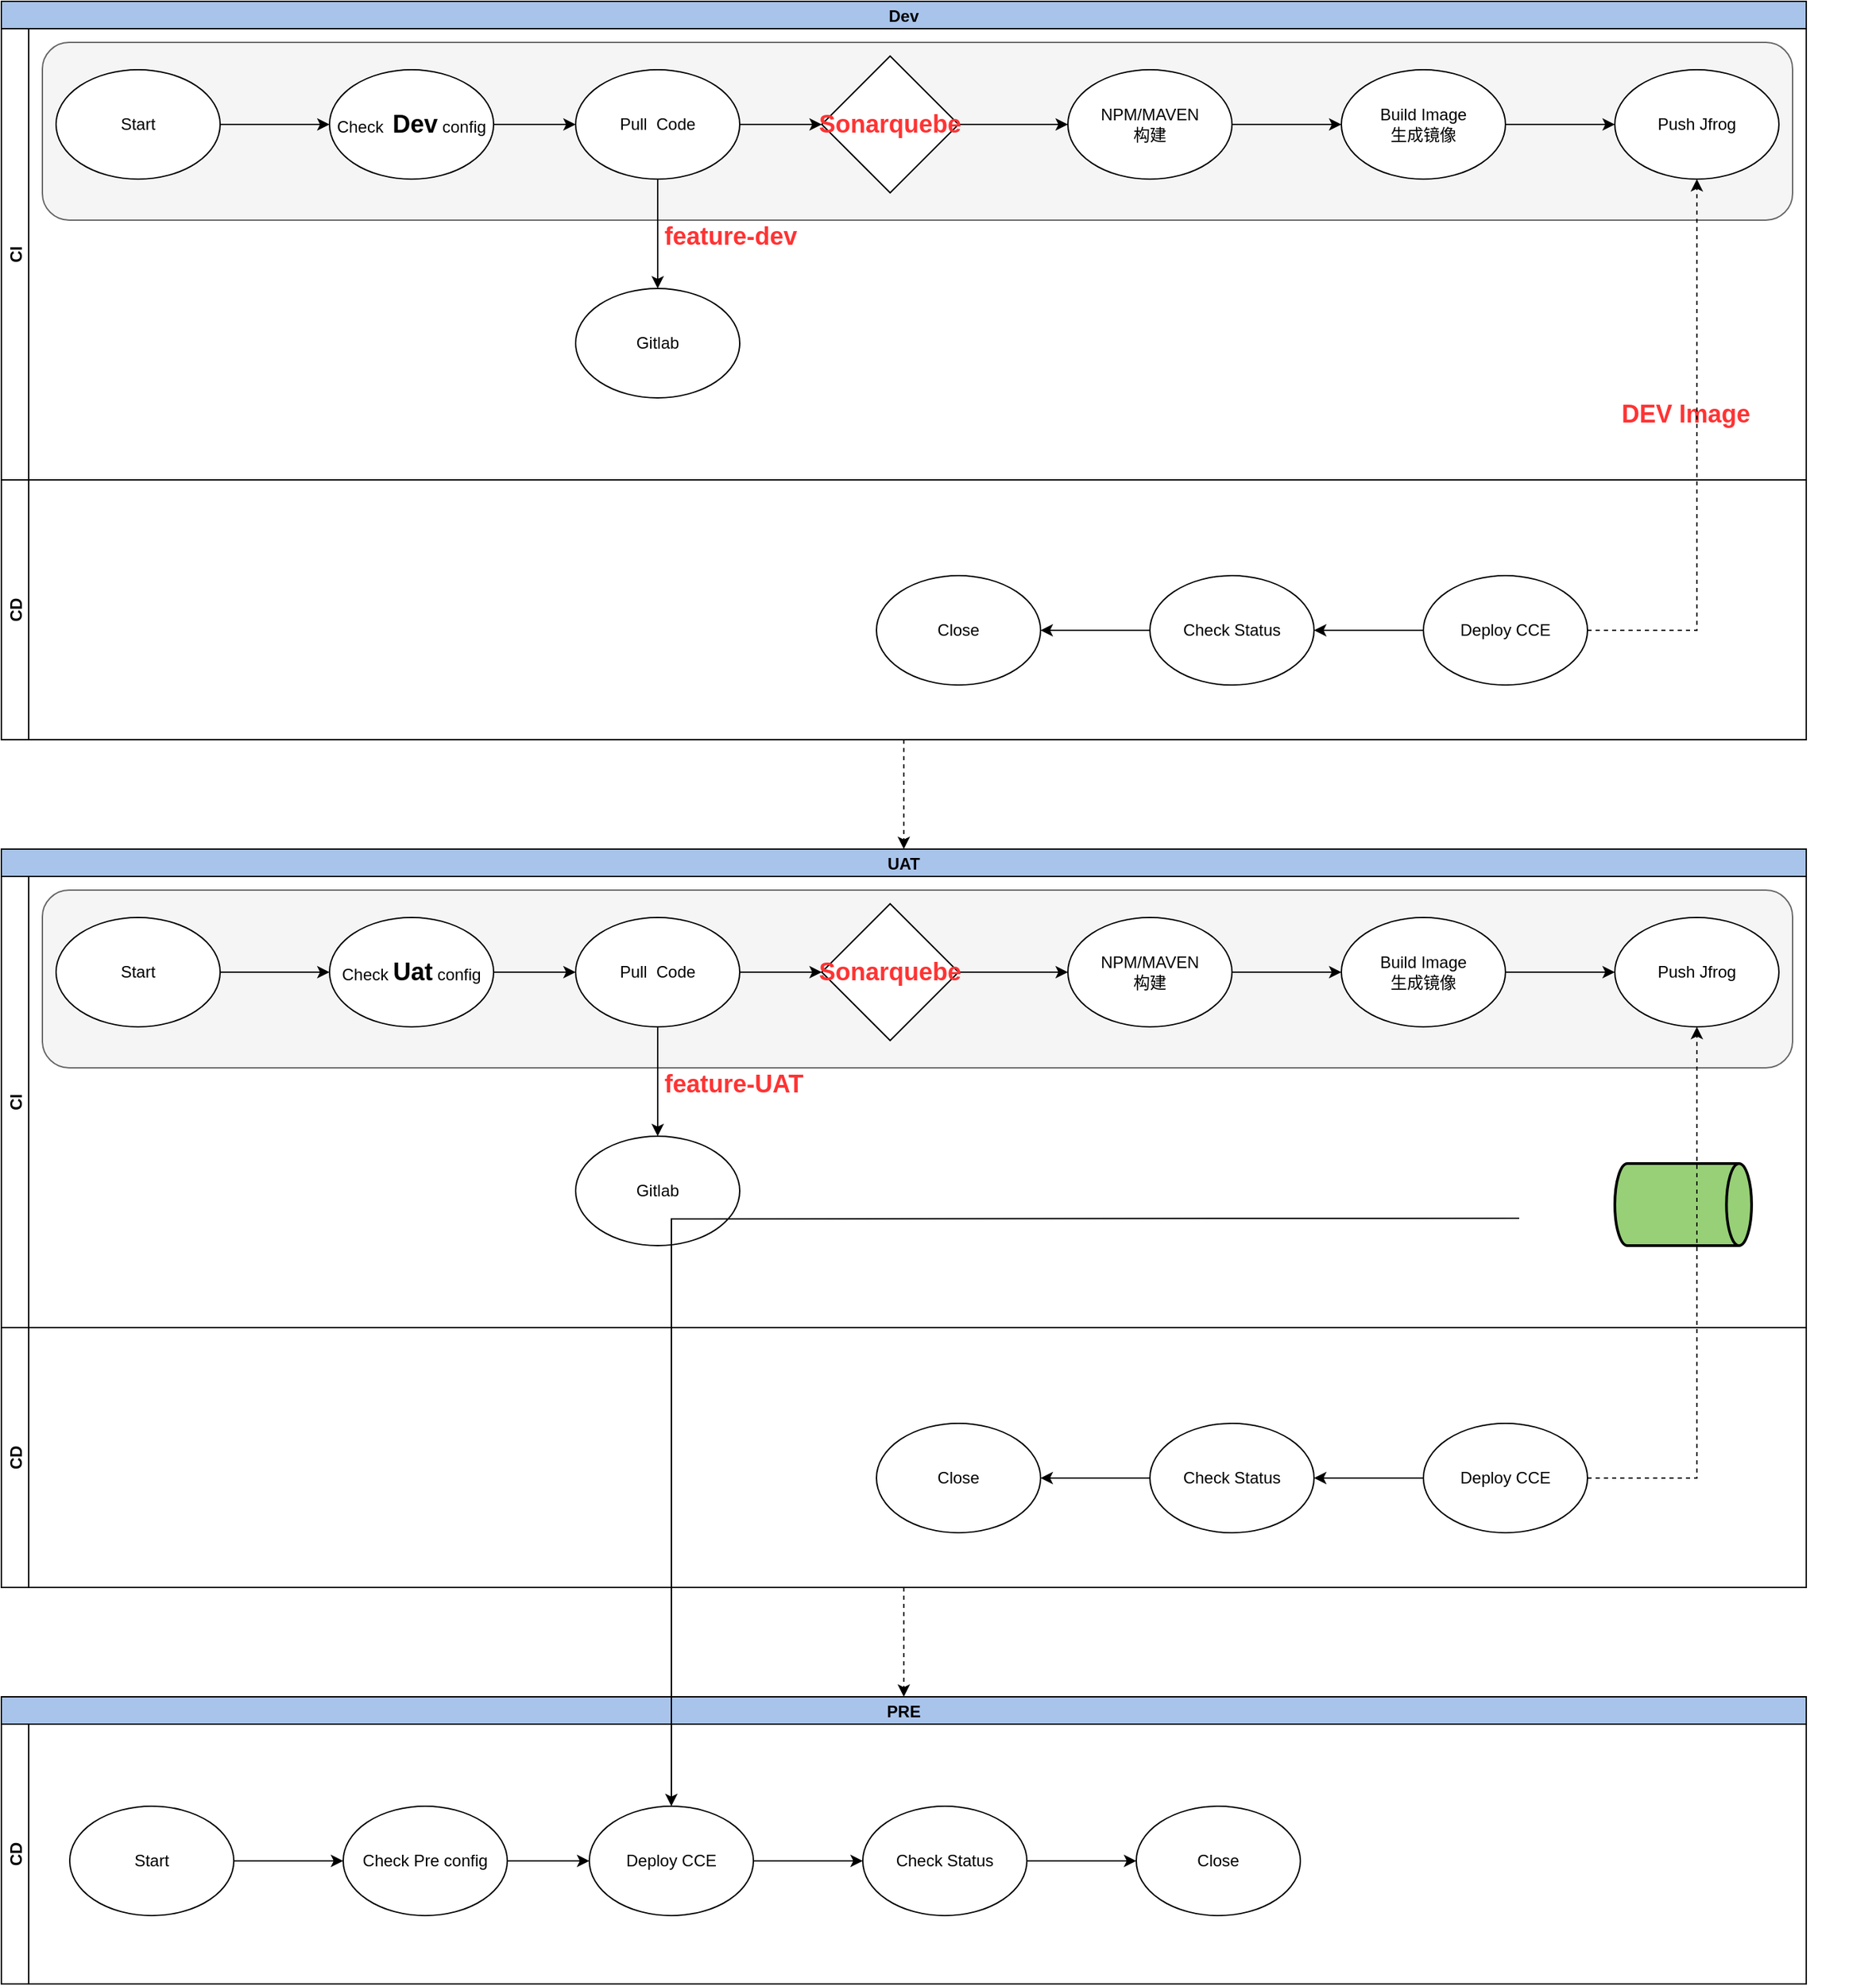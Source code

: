 <mxfile version="15.8.6" type="github">
  <diagram id="Z_23imAw80I29tGlpvSY" name="第 1 页">
    <mxGraphModel dx="2272" dy="762" grid="1" gridSize="10" guides="1" tooltips="1" connect="1" arrows="1" fold="1" page="1" pageScale="1" pageWidth="850" pageHeight="1100" math="0" shadow="0">
      <root>
        <mxCell id="0" />
        <mxCell id="1" parent="0" />
        <mxCell id="tfbrPeW28LH7bkcHFk6E-256" value="" style="edgeStyle=orthogonalEdgeStyle;rounded=0;orthogonalLoop=1;jettySize=auto;html=1;dashed=1;fontSize=18;fontColor=#0000FF;" edge="1" parent="1" source="tfbrPeW28LH7bkcHFk6E-20" target="tfbrPeW28LH7bkcHFk6E-229">
          <mxGeometry relative="1" as="geometry" />
        </mxCell>
        <mxCell id="tfbrPeW28LH7bkcHFk6E-20" value="Dev" style="swimlane;childLayout=stackLayout;resizeParent=1;resizeParentMax=0;horizontal=1;startSize=20;horizontalStack=0;fontSize=12;labelBackgroundColor=none;labelBorderColor=#A9C4EB;fillColor=#A9C4EB;swimlaneFillColor=default;" vertex="1" parent="1">
          <mxGeometry x="-290" y="50" width="1320" height="540" as="geometry" />
        </mxCell>
        <mxCell id="tfbrPeW28LH7bkcHFk6E-21" value="CI" style="swimlane;startSize=20;horizontal=0;fontSize=12;" vertex="1" parent="tfbrPeW28LH7bkcHFk6E-20">
          <mxGeometry y="20" width="1320" height="330" as="geometry" />
        </mxCell>
        <mxCell id="tfbrPeW28LH7bkcHFk6E-62" value="" style="rounded=1;whiteSpace=wrap;html=1;fontSize=18;fontColor=#333333;fillColor=#f5f5f5;strokeColor=#666666;" vertex="1" parent="tfbrPeW28LH7bkcHFk6E-21">
          <mxGeometry x="30" y="10" width="1280" height="130" as="geometry" />
        </mxCell>
        <mxCell id="tfbrPeW28LH7bkcHFk6E-54" style="edgeStyle=orthogonalEdgeStyle;rounded=0;orthogonalLoop=1;jettySize=auto;html=1;fontSize=18;fontColor=#FF3333;startArrow=none;" edge="1" parent="tfbrPeW28LH7bkcHFk6E-21" source="tfbrPeW28LH7bkcHFk6E-224" target="tfbrPeW28LH7bkcHFk6E-53">
          <mxGeometry relative="1" as="geometry">
            <mxPoint x="500" y="70" as="sourcePoint" />
          </mxGeometry>
        </mxCell>
        <mxCell id="tfbrPeW28LH7bkcHFk6E-223" value="" style="edgeStyle=orthogonalEdgeStyle;rounded=0;orthogonalLoop=1;jettySize=auto;html=1;fontSize=18;fontColor=#0000FF;" edge="1" parent="tfbrPeW28LH7bkcHFk6E-21" source="tfbrPeW28LH7bkcHFk6E-222" target="tfbrPeW28LH7bkcHFk6E-45">
          <mxGeometry relative="1" as="geometry" />
        </mxCell>
        <mxCell id="tfbrPeW28LH7bkcHFk6E-225" value="" style="edgeStyle=orthogonalEdgeStyle;rounded=0;orthogonalLoop=1;jettySize=auto;html=1;fontSize=18;fontColor=#0000FF;" edge="1" parent="tfbrPeW28LH7bkcHFk6E-21" source="tfbrPeW28LH7bkcHFk6E-45" target="tfbrPeW28LH7bkcHFk6E-224">
          <mxGeometry relative="1" as="geometry" />
        </mxCell>
        <mxCell id="tfbrPeW28LH7bkcHFk6E-45" value="Check&amp;nbsp; &lt;b&gt;&lt;font style=&quot;font-size: 18px&quot;&gt;Dev&lt;/font&gt;&lt;/b&gt; config" style="ellipse;whiteSpace=wrap;html=1;fontSize=12;" vertex="1" parent="tfbrPeW28LH7bkcHFk6E-21">
          <mxGeometry x="240" y="30" width="120" height="80" as="geometry" />
        </mxCell>
        <mxCell id="tfbrPeW28LH7bkcHFk6E-178" value="" style="edgeStyle=orthogonalEdgeStyle;rounded=0;orthogonalLoop=1;jettySize=auto;html=1;fontSize=18;fontColor=#0000FF;" edge="1" parent="tfbrPeW28LH7bkcHFk6E-21" source="tfbrPeW28LH7bkcHFk6E-49" target="tfbrPeW28LH7bkcHFk6E-177">
          <mxGeometry relative="1" as="geometry" />
        </mxCell>
        <mxCell id="tfbrPeW28LH7bkcHFk6E-49" value="NPM/MAVEN&lt;br&gt;构建" style="ellipse;whiteSpace=wrap;html=1;fontSize=12;" vertex="1" parent="tfbrPeW28LH7bkcHFk6E-21">
          <mxGeometry x="780" y="30" width="120" height="80" as="geometry" />
        </mxCell>
        <mxCell id="tfbrPeW28LH7bkcHFk6E-55" style="edgeStyle=orthogonalEdgeStyle;rounded=0;orthogonalLoop=1;jettySize=auto;html=1;fontSize=18;fontColor=#FF3333;" edge="1" parent="tfbrPeW28LH7bkcHFk6E-21" source="tfbrPeW28LH7bkcHFk6E-53" target="tfbrPeW28LH7bkcHFk6E-49">
          <mxGeometry relative="1" as="geometry" />
        </mxCell>
        <mxCell id="tfbrPeW28LH7bkcHFk6E-53" value="&lt;b&gt;Sonarquebe&lt;/b&gt;" style="rhombus;whiteSpace=wrap;html=1;fontSize=18;fontColor=#FF3333;" vertex="1" parent="tfbrPeW28LH7bkcHFk6E-21">
          <mxGeometry x="600" y="20" width="100" height="100" as="geometry" />
        </mxCell>
        <mxCell id="tfbrPeW28LH7bkcHFk6E-66" value="&lt;h1&gt;&lt;b style=&quot;font-size: 18px ; color: rgb(255 , 51 , 51) ; text-align: center&quot;&gt;feature-dev&lt;/b&gt;&lt;br&gt;&lt;/h1&gt;" style="text;html=1;strokeColor=none;fillColor=none;spacing=5;spacingTop=-20;whiteSpace=wrap;overflow=hidden;rounded=0;fontSize=18;fontColor=#0000FF;" vertex="1" parent="tfbrPeW28LH7bkcHFk6E-21">
          <mxGeometry x="480" y="110" width="190" height="120" as="geometry" />
        </mxCell>
        <mxCell id="tfbrPeW28LH7bkcHFk6E-51" value="Push Jfrog" style="ellipse;whiteSpace=wrap;html=1;fontSize=12;" vertex="1" parent="tfbrPeW28LH7bkcHFk6E-21">
          <mxGeometry x="1180" y="30" width="120" height="80" as="geometry" />
        </mxCell>
        <mxCell id="tfbrPeW28LH7bkcHFk6E-179" style="edgeStyle=orthogonalEdgeStyle;rounded=0;orthogonalLoop=1;jettySize=auto;html=1;fontSize=18;fontColor=#0000FF;" edge="1" parent="tfbrPeW28LH7bkcHFk6E-21" source="tfbrPeW28LH7bkcHFk6E-177" target="tfbrPeW28LH7bkcHFk6E-51">
          <mxGeometry relative="1" as="geometry" />
        </mxCell>
        <mxCell id="tfbrPeW28LH7bkcHFk6E-177" value="Build Image&lt;br&gt;生成镜像" style="ellipse;whiteSpace=wrap;html=1;fontSize=12;" vertex="1" parent="tfbrPeW28LH7bkcHFk6E-21">
          <mxGeometry x="980" y="30" width="120" height="80" as="geometry" />
        </mxCell>
        <mxCell id="tfbrPeW28LH7bkcHFk6E-180" value="&lt;h1 style=&quot;text-align: center&quot;&gt;&lt;font color=&quot;#ff3333&quot;&gt;&lt;span style=&quot;font-size: 18px&quot;&gt;DEV Image&lt;/span&gt;&lt;/font&gt;&lt;/h1&gt;" style="text;html=1;strokeColor=none;fillColor=none;spacing=5;spacingTop=-20;whiteSpace=wrap;overflow=hidden;rounded=0;fontSize=18;fontColor=#0000FF;glass=0;shadow=0;sketch=0;" vertex="1" parent="tfbrPeW28LH7bkcHFk6E-21">
          <mxGeometry x="1180" y="240" width="190" height="120" as="geometry" />
        </mxCell>
        <mxCell id="tfbrPeW28LH7bkcHFk6E-222" value="Start" style="ellipse;whiteSpace=wrap;html=1;fontSize=12;" vertex="1" parent="tfbrPeW28LH7bkcHFk6E-21">
          <mxGeometry x="40" y="30" width="120" height="80" as="geometry" />
        </mxCell>
        <mxCell id="tfbrPeW28LH7bkcHFk6E-228" value="" style="edgeStyle=orthogonalEdgeStyle;rounded=0;orthogonalLoop=1;jettySize=auto;html=1;fontSize=18;fontColor=#0000FF;" edge="1" parent="tfbrPeW28LH7bkcHFk6E-21" source="tfbrPeW28LH7bkcHFk6E-224" target="tfbrPeW28LH7bkcHFk6E-227">
          <mxGeometry relative="1" as="geometry" />
        </mxCell>
        <mxCell id="tfbrPeW28LH7bkcHFk6E-224" value="Pull&amp;nbsp; Code" style="ellipse;whiteSpace=wrap;html=1;fontSize=12;" vertex="1" parent="tfbrPeW28LH7bkcHFk6E-21">
          <mxGeometry x="420" y="30" width="120" height="80" as="geometry" />
        </mxCell>
        <mxCell id="tfbrPeW28LH7bkcHFk6E-227" value="Gitlab" style="ellipse;whiteSpace=wrap;html=1;fontSize=12;" vertex="1" parent="tfbrPeW28LH7bkcHFk6E-21">
          <mxGeometry x="420" y="190" width="120" height="80" as="geometry" />
        </mxCell>
        <mxCell id="tfbrPeW28LH7bkcHFk6E-22" value="CD" style="swimlane;startSize=20;horizontal=0;fontSize=12;" vertex="1" parent="tfbrPeW28LH7bkcHFk6E-20">
          <mxGeometry y="350" width="1320" height="190" as="geometry" />
        </mxCell>
        <mxCell id="tfbrPeW28LH7bkcHFk6E-61" value="" style="edgeStyle=orthogonalEdgeStyle;rounded=0;orthogonalLoop=1;jettySize=auto;html=1;fontSize=18;fontColor=#FF3333;" edge="1" parent="tfbrPeW28LH7bkcHFk6E-22" source="tfbrPeW28LH7bkcHFk6E-58" target="tfbrPeW28LH7bkcHFk6E-60">
          <mxGeometry relative="1" as="geometry" />
        </mxCell>
        <mxCell id="tfbrPeW28LH7bkcHFk6E-58" value="Deploy CCE" style="ellipse;whiteSpace=wrap;html=1;fontSize=12;" vertex="1" parent="tfbrPeW28LH7bkcHFk6E-22">
          <mxGeometry x="1040" y="70" width="120" height="80" as="geometry" />
        </mxCell>
        <mxCell id="tfbrPeW28LH7bkcHFk6E-65" value="" style="edgeStyle=orthogonalEdgeStyle;rounded=0;orthogonalLoop=1;jettySize=auto;html=1;fontSize=18;fontColor=#0000FF;" edge="1" parent="tfbrPeW28LH7bkcHFk6E-22" source="tfbrPeW28LH7bkcHFk6E-60" target="tfbrPeW28LH7bkcHFk6E-64">
          <mxGeometry relative="1" as="geometry" />
        </mxCell>
        <mxCell id="tfbrPeW28LH7bkcHFk6E-60" value="Check Status" style="ellipse;whiteSpace=wrap;html=1;fontSize=12;" vertex="1" parent="tfbrPeW28LH7bkcHFk6E-22">
          <mxGeometry x="840" y="70" width="120" height="80" as="geometry" />
        </mxCell>
        <mxCell id="tfbrPeW28LH7bkcHFk6E-64" value="Close" style="ellipse;whiteSpace=wrap;html=1;fontSize=12;" vertex="1" parent="tfbrPeW28LH7bkcHFk6E-22">
          <mxGeometry x="640" y="70" width="120" height="80" as="geometry" />
        </mxCell>
        <mxCell id="tfbrPeW28LH7bkcHFk6E-59" value="" style="edgeStyle=orthogonalEdgeStyle;rounded=0;orthogonalLoop=1;jettySize=auto;html=1;fontSize=18;fontColor=#FF3333;dashed=1;" edge="1" parent="tfbrPeW28LH7bkcHFk6E-20" source="tfbrPeW28LH7bkcHFk6E-58" target="tfbrPeW28LH7bkcHFk6E-51">
          <mxGeometry relative="1" as="geometry" />
        </mxCell>
        <mxCell id="tfbrPeW28LH7bkcHFk6E-284" value="" style="edgeStyle=orthogonalEdgeStyle;rounded=0;orthogonalLoop=1;jettySize=auto;html=1;dashed=1;fontSize=18;fontColor=#0000FF;" edge="1" parent="1" source="tfbrPeW28LH7bkcHFk6E-229" target="tfbrPeW28LH7bkcHFk6E-257">
          <mxGeometry relative="1" as="geometry" />
        </mxCell>
        <mxCell id="tfbrPeW28LH7bkcHFk6E-229" value="UAT" style="swimlane;childLayout=stackLayout;resizeParent=1;resizeParentMax=0;horizontal=1;startSize=20;horizontalStack=0;fontSize=12;labelBackgroundColor=none;labelBorderColor=#A9C4EB;fillColor=#A9C4EB;swimlaneFillColor=default;" vertex="1" parent="1">
          <mxGeometry x="-290" y="670" width="1320" height="540" as="geometry" />
        </mxCell>
        <mxCell id="tfbrPeW28LH7bkcHFk6E-230" value="CI" style="swimlane;startSize=20;horizontal=0;fontSize=12;" vertex="1" parent="tfbrPeW28LH7bkcHFk6E-229">
          <mxGeometry y="20" width="1320" height="330" as="geometry" />
        </mxCell>
        <mxCell id="tfbrPeW28LH7bkcHFk6E-231" value="" style="rounded=1;whiteSpace=wrap;html=1;fontSize=18;fontColor=#333333;fillColor=#f5f5f5;strokeColor=#666666;" vertex="1" parent="tfbrPeW28LH7bkcHFk6E-230">
          <mxGeometry x="30" y="10" width="1280" height="130" as="geometry" />
        </mxCell>
        <mxCell id="tfbrPeW28LH7bkcHFk6E-232" style="edgeStyle=orthogonalEdgeStyle;rounded=0;orthogonalLoop=1;jettySize=auto;html=1;fontSize=18;fontColor=#FF3333;startArrow=none;" edge="1" parent="tfbrPeW28LH7bkcHFk6E-230" source="tfbrPeW28LH7bkcHFk6E-247" target="tfbrPeW28LH7bkcHFk6E-239">
          <mxGeometry relative="1" as="geometry">
            <mxPoint x="500" y="70" as="sourcePoint" />
          </mxGeometry>
        </mxCell>
        <mxCell id="tfbrPeW28LH7bkcHFk6E-233" value="" style="edgeStyle=orthogonalEdgeStyle;rounded=0;orthogonalLoop=1;jettySize=auto;html=1;fontSize=18;fontColor=#0000FF;" edge="1" parent="tfbrPeW28LH7bkcHFk6E-230" source="tfbrPeW28LH7bkcHFk6E-245" target="tfbrPeW28LH7bkcHFk6E-235">
          <mxGeometry relative="1" as="geometry" />
        </mxCell>
        <mxCell id="tfbrPeW28LH7bkcHFk6E-234" value="" style="edgeStyle=orthogonalEdgeStyle;rounded=0;orthogonalLoop=1;jettySize=auto;html=1;fontSize=18;fontColor=#0000FF;" edge="1" parent="tfbrPeW28LH7bkcHFk6E-230" source="tfbrPeW28LH7bkcHFk6E-235" target="tfbrPeW28LH7bkcHFk6E-247">
          <mxGeometry relative="1" as="geometry" />
        </mxCell>
        <mxCell id="tfbrPeW28LH7bkcHFk6E-235" value="Check &lt;b&gt;&lt;font style=&quot;font-size: 18px&quot;&gt;Uat&lt;/font&gt;&lt;/b&gt; config" style="ellipse;whiteSpace=wrap;html=1;fontSize=12;" vertex="1" parent="tfbrPeW28LH7bkcHFk6E-230">
          <mxGeometry x="240" y="30" width="120" height="80" as="geometry" />
        </mxCell>
        <mxCell id="tfbrPeW28LH7bkcHFk6E-236" value="" style="edgeStyle=orthogonalEdgeStyle;rounded=0;orthogonalLoop=1;jettySize=auto;html=1;fontSize=18;fontColor=#0000FF;" edge="1" parent="tfbrPeW28LH7bkcHFk6E-230" source="tfbrPeW28LH7bkcHFk6E-237" target="tfbrPeW28LH7bkcHFk6E-243">
          <mxGeometry relative="1" as="geometry" />
        </mxCell>
        <mxCell id="tfbrPeW28LH7bkcHFk6E-237" value="NPM/MAVEN&lt;br&gt;构建" style="ellipse;whiteSpace=wrap;html=1;fontSize=12;" vertex="1" parent="tfbrPeW28LH7bkcHFk6E-230">
          <mxGeometry x="780" y="30" width="120" height="80" as="geometry" />
        </mxCell>
        <mxCell id="tfbrPeW28LH7bkcHFk6E-238" style="edgeStyle=orthogonalEdgeStyle;rounded=0;orthogonalLoop=1;jettySize=auto;html=1;fontSize=18;fontColor=#FF3333;" edge="1" parent="tfbrPeW28LH7bkcHFk6E-230" source="tfbrPeW28LH7bkcHFk6E-239" target="tfbrPeW28LH7bkcHFk6E-237">
          <mxGeometry relative="1" as="geometry" />
        </mxCell>
        <mxCell id="tfbrPeW28LH7bkcHFk6E-239" value="&lt;b&gt;Sonarquebe&lt;/b&gt;" style="rhombus;whiteSpace=wrap;html=1;fontSize=18;fontColor=#FF3333;" vertex="1" parent="tfbrPeW28LH7bkcHFk6E-230">
          <mxGeometry x="600" y="20" width="100" height="100" as="geometry" />
        </mxCell>
        <mxCell id="tfbrPeW28LH7bkcHFk6E-240" value="&lt;h1&gt;&lt;b style=&quot;font-size: 18px ; color: rgb(255 , 51 , 51) ; text-align: center&quot;&gt;feature-UAT&lt;/b&gt;&lt;br&gt;&lt;/h1&gt;" style="text;html=1;strokeColor=none;fillColor=none;spacing=5;spacingTop=-20;whiteSpace=wrap;overflow=hidden;rounded=0;fontSize=18;fontColor=#0000FF;" vertex="1" parent="tfbrPeW28LH7bkcHFk6E-230">
          <mxGeometry x="480" y="110" width="190" height="120" as="geometry" />
        </mxCell>
        <mxCell id="tfbrPeW28LH7bkcHFk6E-241" value="Push Jfrog" style="ellipse;whiteSpace=wrap;html=1;fontSize=12;" vertex="1" parent="tfbrPeW28LH7bkcHFk6E-230">
          <mxGeometry x="1180" y="30" width="120" height="80" as="geometry" />
        </mxCell>
        <mxCell id="tfbrPeW28LH7bkcHFk6E-242" style="edgeStyle=orthogonalEdgeStyle;rounded=0;orthogonalLoop=1;jettySize=auto;html=1;fontSize=18;fontColor=#0000FF;" edge="1" parent="tfbrPeW28LH7bkcHFk6E-230" source="tfbrPeW28LH7bkcHFk6E-243" target="tfbrPeW28LH7bkcHFk6E-241">
          <mxGeometry relative="1" as="geometry" />
        </mxCell>
        <mxCell id="tfbrPeW28LH7bkcHFk6E-243" value="Build Image&lt;br&gt;生成镜像" style="ellipse;whiteSpace=wrap;html=1;fontSize=12;" vertex="1" parent="tfbrPeW28LH7bkcHFk6E-230">
          <mxGeometry x="980" y="30" width="120" height="80" as="geometry" />
        </mxCell>
        <mxCell id="tfbrPeW28LH7bkcHFk6E-245" value="Start" style="ellipse;whiteSpace=wrap;html=1;fontSize=12;" vertex="1" parent="tfbrPeW28LH7bkcHFk6E-230">
          <mxGeometry x="40" y="30" width="120" height="80" as="geometry" />
        </mxCell>
        <mxCell id="tfbrPeW28LH7bkcHFk6E-246" value="" style="edgeStyle=orthogonalEdgeStyle;rounded=0;orthogonalLoop=1;jettySize=auto;html=1;fontSize=18;fontColor=#0000FF;" edge="1" parent="tfbrPeW28LH7bkcHFk6E-230" source="tfbrPeW28LH7bkcHFk6E-247" target="tfbrPeW28LH7bkcHFk6E-248">
          <mxGeometry relative="1" as="geometry" />
        </mxCell>
        <mxCell id="tfbrPeW28LH7bkcHFk6E-247" value="Pull&amp;nbsp; Code" style="ellipse;whiteSpace=wrap;html=1;fontSize=12;" vertex="1" parent="tfbrPeW28LH7bkcHFk6E-230">
          <mxGeometry x="420" y="30" width="120" height="80" as="geometry" />
        </mxCell>
        <mxCell id="tfbrPeW28LH7bkcHFk6E-248" value="Gitlab" style="ellipse;whiteSpace=wrap;html=1;fontSize=12;" vertex="1" parent="tfbrPeW28LH7bkcHFk6E-230">
          <mxGeometry x="420" y="190" width="120" height="80" as="geometry" />
        </mxCell>
        <mxCell id="tfbrPeW28LH7bkcHFk6E-301" value="" style="strokeWidth=2;html=1;shape=mxgraph.flowchart.direct_data;whiteSpace=wrap;rounded=0;shadow=0;glass=0;labelBackgroundColor=none;labelBorderColor=#FF9999;sketch=0;fontSize=18;fontColor=#0000FF;fillColor=#97D077;" vertex="1" parent="tfbrPeW28LH7bkcHFk6E-230">
          <mxGeometry x="1180" y="210" width="100" height="60" as="geometry" />
        </mxCell>
        <mxCell id="tfbrPeW28LH7bkcHFk6E-249" value="CD" style="swimlane;startSize=20;horizontal=0;fontSize=12;" vertex="1" parent="tfbrPeW28LH7bkcHFk6E-229">
          <mxGeometry y="350" width="1320" height="190" as="geometry" />
        </mxCell>
        <mxCell id="tfbrPeW28LH7bkcHFk6E-250" value="" style="edgeStyle=orthogonalEdgeStyle;rounded=0;orthogonalLoop=1;jettySize=auto;html=1;fontSize=18;fontColor=#FF3333;" edge="1" parent="tfbrPeW28LH7bkcHFk6E-249" source="tfbrPeW28LH7bkcHFk6E-251" target="tfbrPeW28LH7bkcHFk6E-253">
          <mxGeometry relative="1" as="geometry" />
        </mxCell>
        <mxCell id="tfbrPeW28LH7bkcHFk6E-251" value="Deploy CCE" style="ellipse;whiteSpace=wrap;html=1;fontSize=12;" vertex="1" parent="tfbrPeW28LH7bkcHFk6E-249">
          <mxGeometry x="1040" y="70" width="120" height="80" as="geometry" />
        </mxCell>
        <mxCell id="tfbrPeW28LH7bkcHFk6E-252" value="" style="edgeStyle=orthogonalEdgeStyle;rounded=0;orthogonalLoop=1;jettySize=auto;html=1;fontSize=18;fontColor=#0000FF;" edge="1" parent="tfbrPeW28LH7bkcHFk6E-249" source="tfbrPeW28LH7bkcHFk6E-253" target="tfbrPeW28LH7bkcHFk6E-254">
          <mxGeometry relative="1" as="geometry" />
        </mxCell>
        <mxCell id="tfbrPeW28LH7bkcHFk6E-253" value="Check Status" style="ellipse;whiteSpace=wrap;html=1;fontSize=12;" vertex="1" parent="tfbrPeW28LH7bkcHFk6E-249">
          <mxGeometry x="840" y="70" width="120" height="80" as="geometry" />
        </mxCell>
        <mxCell id="tfbrPeW28LH7bkcHFk6E-254" value="Close" style="ellipse;whiteSpace=wrap;html=1;fontSize=12;" vertex="1" parent="tfbrPeW28LH7bkcHFk6E-249">
          <mxGeometry x="640" y="70" width="120" height="80" as="geometry" />
        </mxCell>
        <mxCell id="tfbrPeW28LH7bkcHFk6E-255" value="" style="edgeStyle=orthogonalEdgeStyle;rounded=0;orthogonalLoop=1;jettySize=auto;html=1;fontSize=18;fontColor=#FF3333;dashed=1;" edge="1" parent="tfbrPeW28LH7bkcHFk6E-229" source="tfbrPeW28LH7bkcHFk6E-251" target="tfbrPeW28LH7bkcHFk6E-241">
          <mxGeometry relative="1" as="geometry" />
        </mxCell>
        <mxCell id="tfbrPeW28LH7bkcHFk6E-257" value="PRE" style="swimlane;childLayout=stackLayout;resizeParent=1;resizeParentMax=0;horizontal=1;startSize=20;horizontalStack=0;fontSize=12;labelBackgroundColor=none;labelBorderColor=#A9C4EB;fillColor=#A9C4EB;swimlaneFillColor=default;" vertex="1" parent="1">
          <mxGeometry x="-290" y="1290" width="1320" height="210" as="geometry" />
        </mxCell>
        <mxCell id="tfbrPeW28LH7bkcHFk6E-277" value="CD" style="swimlane;startSize=20;horizontal=0;fontSize=12;" vertex="1" parent="tfbrPeW28LH7bkcHFk6E-257">
          <mxGeometry y="20" width="1320" height="190" as="geometry" />
        </mxCell>
        <mxCell id="tfbrPeW28LH7bkcHFk6E-290" value="Check Pre config" style="ellipse;whiteSpace=wrap;html=1;fontSize=12;" vertex="1" parent="tfbrPeW28LH7bkcHFk6E-277">
          <mxGeometry x="250" y="60" width="120" height="80" as="geometry" />
        </mxCell>
        <mxCell id="tfbrPeW28LH7bkcHFk6E-291" value="Start" style="ellipse;whiteSpace=wrap;html=1;fontSize=12;" vertex="1" parent="tfbrPeW28LH7bkcHFk6E-277">
          <mxGeometry x="50" y="60" width="120" height="80" as="geometry" />
        </mxCell>
        <mxCell id="tfbrPeW28LH7bkcHFk6E-288" value="" style="edgeStyle=orthogonalEdgeStyle;rounded=0;orthogonalLoop=1;jettySize=auto;html=1;fontSize=18;fontColor=#0000FF;" edge="1" parent="tfbrPeW28LH7bkcHFk6E-277" source="tfbrPeW28LH7bkcHFk6E-291" target="tfbrPeW28LH7bkcHFk6E-290">
          <mxGeometry relative="1" as="geometry" />
        </mxCell>
        <mxCell id="tfbrPeW28LH7bkcHFk6E-292" value="Deploy CCE" style="ellipse;whiteSpace=wrap;html=1;fontSize=12;" vertex="1" parent="tfbrPeW28LH7bkcHFk6E-277">
          <mxGeometry x="430" y="60" width="120" height="80" as="geometry" />
        </mxCell>
        <mxCell id="tfbrPeW28LH7bkcHFk6E-289" value="" style="edgeStyle=orthogonalEdgeStyle;rounded=0;orthogonalLoop=1;jettySize=auto;html=1;fontSize=18;fontColor=#0000FF;" edge="1" parent="tfbrPeW28LH7bkcHFk6E-277" source="tfbrPeW28LH7bkcHFk6E-290" target="tfbrPeW28LH7bkcHFk6E-292">
          <mxGeometry relative="1" as="geometry" />
        </mxCell>
        <mxCell id="tfbrPeW28LH7bkcHFk6E-293" style="edgeStyle=orthogonalEdgeStyle;rounded=0;orthogonalLoop=1;jettySize=auto;html=1;fontSize=18;fontColor=#0000FF;" edge="1" parent="1" target="tfbrPeW28LH7bkcHFk6E-292">
          <mxGeometry relative="1" as="geometry">
            <mxPoint x="820" y="940" as="sourcePoint" />
          </mxGeometry>
        </mxCell>
        <mxCell id="tfbrPeW28LH7bkcHFk6E-299" value="" style="edgeStyle=orthogonalEdgeStyle;rounded=0;orthogonalLoop=1;jettySize=auto;html=1;fontSize=18;fontColor=#0000FF;" edge="1" parent="1" source="tfbrPeW28LH7bkcHFk6E-296" target="tfbrPeW28LH7bkcHFk6E-298">
          <mxGeometry relative="1" as="geometry" />
        </mxCell>
        <mxCell id="tfbrPeW28LH7bkcHFk6E-296" value="Check Status" style="ellipse;whiteSpace=wrap;html=1;fontSize=12;" vertex="1" parent="1">
          <mxGeometry x="340" y="1370" width="120" height="80" as="geometry" />
        </mxCell>
        <mxCell id="tfbrPeW28LH7bkcHFk6E-297" value="" style="edgeStyle=orthogonalEdgeStyle;rounded=0;orthogonalLoop=1;jettySize=auto;html=1;fontSize=18;fontColor=#0000FF;" edge="1" parent="1" source="tfbrPeW28LH7bkcHFk6E-292" target="tfbrPeW28LH7bkcHFk6E-296">
          <mxGeometry relative="1" as="geometry" />
        </mxCell>
        <mxCell id="tfbrPeW28LH7bkcHFk6E-298" value="Close" style="ellipse;whiteSpace=wrap;html=1;fontSize=12;" vertex="1" parent="1">
          <mxGeometry x="540" y="1370" width="120" height="80" as="geometry" />
        </mxCell>
      </root>
    </mxGraphModel>
  </diagram>
</mxfile>
